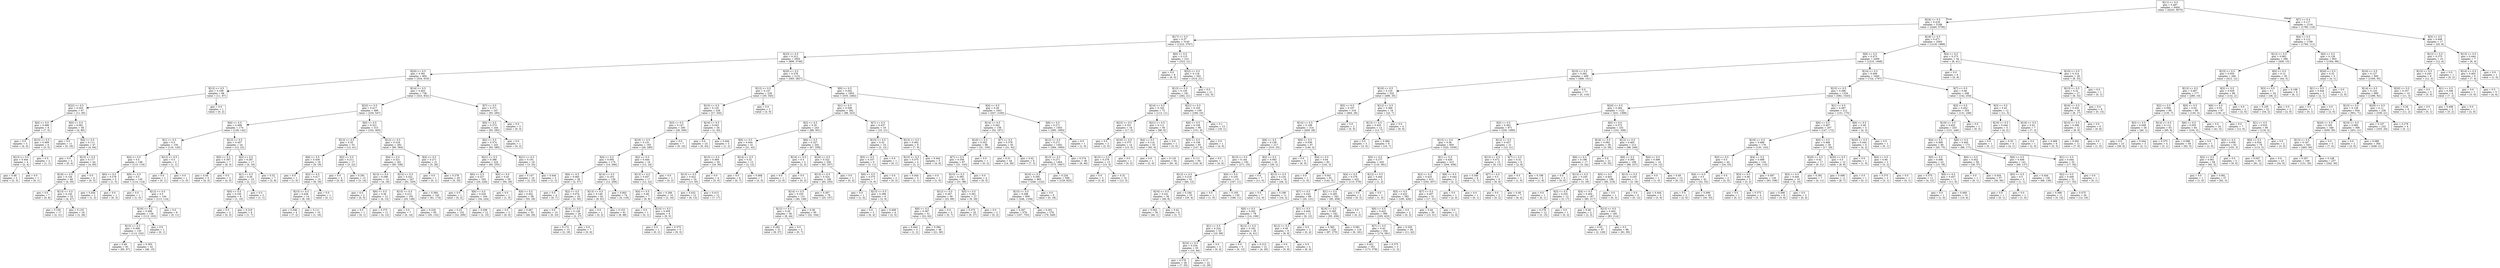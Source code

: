 digraph Tree {
node [shape=box] ;
0 [label="X[11] <= 0.5\ngini = 0.487\nsamples = 6404\nvalue = [4220, 5875]"] ;
1 [label="X[24] <= 0.5\ngini = 0.418\nsamples = 5188\nvalue = [2440, 5756]"] ;
0 -> 1 [labeldistance=2.5, labelangle=45, headlabel="True"] ;
2 [label="X[17] <= 0.5\ngini = 0.37\nsamples = 3145\nvalue = [1222, 3767]"] ;
1 -> 2 ;
3 [label="X[23] <= 0.5\ngini = 0.312\nsamples = 2935\nvalue = [899, 3746]"] ;
2 -> 3 ;
4 [label="X[20] <= 0.5\ngini = 0.391\nsamples = 804\nvalue = [334, 919]"] ;
3 -> 4 ;
5 [label="X[12] <= 0.5\ngini = 0.199\nsamples = 68\nvalue = [11, 87]"] ;
4 -> 5 ;
6 [label="X[22] <= 0.5\ngini = 0.203\nsamples = 67\nvalue = [11, 85]"] ;
5 -> 6 ;
7 [label="X[4] <= 0.5\ngini = 0.486\nsamples = 9\nvalue = [7, 5]"] ;
6 -> 7 ;
8 [label="gini = 0.0\nsamples = 3\nvalue = [4, 0]"] ;
7 -> 8 ;
9 [label="X[15] <= 0.5\ngini = 0.469\nsamples = 6\nvalue = [3, 5]"] ;
7 -> 9 ;
10 [label="X[13] <= 0.5\ngini = 0.444\nsamples = 4\nvalue = [2, 4]"] ;
9 -> 10 ;
11 [label="gini = 0.48\nsamples = 3\nvalue = [2, 3]"] ;
10 -> 11 ;
12 [label="gini = 0.0\nsamples = 1\nvalue = [0, 1]"] ;
10 -> 12 ;
13 [label="gini = 0.5\nsamples = 2\nvalue = [1, 1]"] ;
9 -> 13 ;
14 [label="X[0] <= 0.5\ngini = 0.091\nsamples = 58\nvalue = [4, 80]"] ;
6 -> 14 ;
15 [label="gini = 0.0\nsamples = 11\nvalue = [0, 16]"] ;
14 -> 15 ;
16 [label="X[4] <= 0.5\ngini = 0.111\nsamples = 47\nvalue = [4, 64]"] ;
14 -> 16 ;
17 [label="gini = 0.0\nsamples = 3\nvalue = [0, 4]"] ;
16 -> 17 ;
18 [label="X[15] <= 0.5\ngini = 0.117\nsamples = 44\nvalue = [4, 60]"] ;
16 -> 18 ;
19 [label="X[18] <= 0.5\ngini = 0.126\nsamples = 40\nvalue = [4, 55]"] ;
18 -> 19 ;
20 [label="gini = 0.0\nsamples = 7\nvalue = [0, 8]"] ;
19 -> 20 ;
21 [label="X[13] <= 0.5\ngini = 0.145\nsamples = 33\nvalue = [4, 47]"] ;
19 -> 21 ;
22 [label="gini = 0.159\nsamples = 17\nvalue = [2, 21]"] ;
21 -> 22 ;
23 [label="gini = 0.133\nsamples = 16\nvalue = [2, 26]"] ;
21 -> 23 ;
24 [label="gini = 0.0\nsamples = 4\nvalue = [0, 5]"] ;
18 -> 24 ;
25 [label="gini = 0.0\nsamples = 1\nvalue = [0, 2]"] ;
5 -> 25 ;
26 [label="X[14] <= 0.5\ngini = 0.403\nsamples = 736\nvalue = [323, 832]"] ;
4 -> 26 ;
27 [label="X[22] <= 0.5\ngini = 0.417\nsamples = 489\nvalue = [230, 547]"] ;
26 -> 27 ;
28 [label="X[6] <= 0.5\ngini = 0.499\nsamples = 174\nvalue = [128, 142]"] ;
27 -> 28 ;
29 [label="X[1] <= 0.5\ngini = 0.5\nsamples = 150\nvalue = [116, 120]"] ;
28 -> 29 ;
30 [label="X[4] <= 0.5\ngini = 0.5\nsamples = 148\nvalue = [115, 119]"] ;
29 -> 30 ;
31 [label="X[0] <= 0.5\ngini = 0.278\nsamples = 3\nvalue = [1, 5]"] ;
30 -> 31 ;
32 [label="gini = 0.444\nsamples = 2\nvalue = [1, 2]"] ;
31 -> 32 ;
33 [label="gini = 0.0\nsamples = 1\nvalue = [0, 3]"] ;
31 -> 33 ;
34 [label="X[9] <= 0.5\ngini = 0.5\nsamples = 145\nvalue = [114, 114]"] ;
30 -> 34 ;
35 [label="gini = 0.0\nsamples = 1\nvalue = [1, 0]"] ;
34 -> 35 ;
36 [label="X[12] <= 0.5\ngini = 0.5\nsamples = 144\nvalue = [113, 114]"] ;
34 -> 36 ;
37 [label="X[16] <= 0.5\ngini = 0.499\nsamples = 136\nvalue = [113, 103]"] ;
36 -> 37 ;
38 [label="X[15] <= 0.5\ngini = 0.499\nsamples = 135\nvalue = [113, 102]"] ;
37 -> 38 ;
39 [label="gini = 0.49\nsamples = 93\nvalue = [65, 87]"] ;
38 -> 39 ;
40 [label="gini = 0.363\nsamples = 42\nvalue = [48, 15]"] ;
38 -> 40 ;
41 [label="gini = 0.0\nsamples = 1\nvalue = [0, 1]"] ;
37 -> 41 ;
42 [label="gini = 0.0\nsamples = 8\nvalue = [0, 11]"] ;
36 -> 42 ;
43 [label="X[12] <= 0.5\ngini = 0.5\nsamples = 2\nvalue = [1, 1]"] ;
29 -> 43 ;
44 [label="gini = 0.0\nsamples = 1\nvalue = [0, 1]"] ;
43 -> 44 ;
45 [label="gini = 0.0\nsamples = 1\nvalue = [1, 0]"] ;
43 -> 45 ;
46 [label="X[13] <= 0.5\ngini = 0.457\nsamples = 24\nvalue = [12, 22]"] ;
28 -> 46 ;
47 [label="X[0] <= 0.5\ngini = 0.397\nsamples = 7\nvalue = [8, 3]"] ;
46 -> 47 ;
48 [label="gini = 0.49\nsamples = 5\nvalue = [4, 3]"] ;
47 -> 48 ;
49 [label="gini = 0.0\nsamples = 2\nvalue = [4, 0]"] ;
47 -> 49 ;
50 [label="X[2] <= 0.5\ngini = 0.287\nsamples = 17\nvalue = [4, 19]"] ;
46 -> 50 ;
51 [label="X[1] <= 0.5\ngini = 0.26\nsamples = 10\nvalue = [2, 11]"] ;
50 -> 51 ;
52 [label="X[0] <= 0.5\ngini = 0.165\nsamples = 8\nvalue = [1, 10]"] ;
51 -> 52 ;
53 [label="gini = 0.0\nsamples = 2\nvalue = [0, 3]"] ;
52 -> 53 ;
54 [label="gini = 0.219\nsamples = 6\nvalue = [1, 7]"] ;
52 -> 54 ;
55 [label="gini = 0.5\nsamples = 2\nvalue = [1, 1]"] ;
51 -> 55 ;
56 [label="gini = 0.32\nsamples = 7\nvalue = [2, 8]"] ;
50 -> 56 ;
57 [label="X[0] <= 0.5\ngini = 0.321\nsamples = 315\nvalue = [102, 405]"] ;
27 -> 57 ;
58 [label="X[13] <= 0.5\ngini = 0.35\nsamples = 33\nvalue = [12, 41]"] ;
57 -> 58 ;
59 [label="X[6] <= 0.5\ngini = 0.436\nsamples = 16\nvalue = [9, 19]"] ;
58 -> 59 ;
60 [label="gini = 0.0\nsamples = 1\nvalue = [1, 0]"] ;
59 -> 60 ;
61 [label="X[3] <= 0.5\ngini = 0.417\nsamples = 15\nvalue = [8, 19]"] ;
59 -> 61 ;
62 [label="X[15] <= 0.5\ngini = 0.426\nsamples = 14\nvalue = [8, 18]"] ;
61 -> 62 ;
63 [label="gini = 0.346\nsamples = 4\nvalue = [7, 2]"] ;
62 -> 63 ;
64 [label="gini = 0.111\nsamples = 10\nvalue = [1, 16]"] ;
62 -> 64 ;
65 [label="gini = 0.0\nsamples = 1\nvalue = [0, 1]"] ;
61 -> 65 ;
66 [label="X[2] <= 0.5\ngini = 0.211\nsamples = 17\nvalue = [3, 22]"] ;
58 -> 66 ;
67 [label="gini = 0.0\nsamples = 4\nvalue = [0, 8]"] ;
66 -> 67 ;
68 [label="gini = 0.291\nsamples = 13\nvalue = [3, 14]"] ;
66 -> 68 ;
69 [label="X[12] <= 0.5\ngini = 0.318\nsamples = 282\nvalue = [90, 364]"] ;
57 -> 69 ;
70 [label="X[4] <= 0.5\ngini = 0.321\nsamples = 261\nvalue = [85, 338]"] ;
69 -> 70 ;
71 [label="X[13] <= 0.5\ngini = 0.298\nsamples = 14\nvalue = [4, 18]"] ;
70 -> 71 ;
72 [label="gini = 0.0\nsamples = 2\nvalue = [0, 5]"] ;
71 -> 72 ;
73 [label="X[6] <= 0.5\ngini = 0.36\nsamples = 12\nvalue = [4, 13]"] ;
71 -> 73 ;
74 [label="gini = 0.0\nsamples = 1\nvalue = [0, 1]"] ;
73 -> 74 ;
75 [label="gini = 0.375\nsamples = 11\nvalue = [4, 12]"] ;
73 -> 75 ;
76 [label="X[13] <= 0.5\ngini = 0.322\nsamples = 247\nvalue = [81, 320]"] ;
70 -> 76 ;
77 [label="X[15] <= 0.5\ngini = 0.212\nsamples = 102\nvalue = [20, 146]"] ;
76 -> 77 ;
78 [label="gini = 0.0\nsamples = 7\nvalue = [0, 14]"] ;
77 -> 78 ;
79 [label="gini = 0.229\nsamples = 95\nvalue = [20, 132]"] ;
77 -> 79 ;
80 [label="gini = 0.384\nsamples = 145\nvalue = [61, 174]"] ;
76 -> 80 ;
81 [label="X[4] <= 0.5\ngini = 0.271\nsamples = 21\nvalue = [5, 26]"] ;
69 -> 81 ;
82 [label="gini = 0.0\nsamples = 1\nvalue = [0, 1]"] ;
81 -> 82 ;
83 [label="gini = 0.278\nsamples = 20\nvalue = [5, 25]"] ;
81 -> 83 ;
84 [label="X[7] <= 0.5\ngini = 0.371\nsamples = 247\nvalue = [93, 285]"] ;
26 -> 84 ;
85 [label="X[5] <= 0.5\ngini = 0.373\nsamples = 244\nvalue = [93, 282]"] ;
84 -> 85 ;
86 [label="X[2] <= 0.5\ngini = 0.374\nsamples = 243\nvalue = [93, 280]"] ;
85 -> 86 ;
87 [label="X[21] <= 0.5\ngini = 0.386\nsamples = 224\nvalue = [90, 255]"] ;
86 -> 87 ;
88 [label="X[0] <= 0.5\ngini = 0.227\nsamples = 165\nvalue = [34, 226]"] ;
87 -> 88 ;
89 [label="gini = 0.0\nsamples = 1\nvalue = [0, 2]"] ;
88 -> 89 ;
90 [label="X[6] <= 0.5\ngini = 0.229\nsamples = 164\nvalue = [34, 224]"] ;
88 -> 90 ;
91 [label="gini = 0.23\nsamples = 152\nvalue = [32, 209]"] ;
90 -> 91 ;
92 [label="gini = 0.208\nsamples = 12\nvalue = [2, 15]"] ;
90 -> 92 ;
93 [label="X[0] <= 0.5\ngini = 0.45\nsamples = 59\nvalue = [56, 29]"] ;
87 -> 93 ;
94 [label="gini = 0.0\nsamples = 1\nvalue = [1, 0]"] ;
93 -> 94 ;
95 [label="X[4] <= 0.5\ngini = 0.452\nsamples = 58\nvalue = [55, 29]"] ;
93 -> 95 ;
96 [label="gini = 0.0\nsamples = 3\nvalue = [6, 0]"] ;
95 -> 96 ;
97 [label="gini = 0.467\nsamples = 55\nvalue = [49, 29]"] ;
95 -> 97 ;
98 [label="X[21] <= 0.5\ngini = 0.191\nsamples = 19\nvalue = [3, 25]"] ;
86 -> 98 ;
99 [label="gini = 0.147\nsamples = 16\nvalue = [2, 23]"] ;
98 -> 99 ;
100 [label="gini = 0.444\nsamples = 3\nvalue = [1, 2]"] ;
98 -> 100 ;
101 [label="gini = 0.0\nsamples = 1\nvalue = [0, 2]"] ;
85 -> 101 ;
102 [label="gini = 0.0\nsamples = 3\nvalue = [0, 3]"] ;
84 -> 102 ;
103 [label="X[20] <= 0.5\ngini = 0.278\nsamples = 2131\nvalue = [565, 2827]"] ;
3 -> 103 ;
104 [label="X[12] <= 0.5\ngini = 0.147\nsamples = 228\nvalue = [30, 345]"] ;
103 -> 104 ;
105 [label="X[15] <= 0.5\ngini = 0.135\nsamples = 226\nvalue = [27, 345]"] ;
104 -> 105 ;
106 [label="X[3] <= 0.5\ngini = 0.147\nsamples = 200\nvalue = [26, 300]"] ;
105 -> 106 ;
107 [label="X[19] <= 0.5\ngini = 0.151\nsamples = 193\nvalue = [26, 290]"] ;
106 -> 107 ;
108 [label="X[4] <= 0.5\ngini = 0.095\nsamples = 175\nvalue = [14, 266]"] ;
107 -> 108 ;
109 [label="X[6] <= 0.5\ngini = 0.065\nsamples = 39\nvalue = [2, 57]"] ;
108 -> 109 ;
110 [label="gini = 0.0\nsamples = 4\nvalue = [0, 7]"] ;
109 -> 110 ;
111 [label="X[2] <= 0.5\ngini = 0.074\nsamples = 35\nvalue = [2, 50]"] ;
109 -> 111 ;
112 [label="gini = 0.0\nsamples = 15\nvalue = [0, 23]"] ;
111 -> 112 ;
113 [label="X[14] <= 0.5\ngini = 0.128\nsamples = 20\nvalue = [2, 27]"] ;
111 -> 113 ;
114 [label="gini = 0.172\nsamples = 13\nvalue = [2, 19]"] ;
113 -> 114 ;
115 [label="gini = 0.0\nsamples = 7\nvalue = [0, 8]"] ;
113 -> 115 ;
116 [label="X[14] <= 0.5\ngini = 0.103\nsamples = 136\nvalue = [12, 209]"] ;
108 -> 116 ;
117 [label="X[13] <= 0.5\ngini = 0.149\nsamples = 62\nvalue = [8, 91]"] ;
116 -> 117 ;
118 [label="gini = 0.0\nsamples = 1\nvalue = [0, 3]"] ;
117 -> 118 ;
119 [label="gini = 0.153\nsamples = 61\nvalue = [8, 88]"] ;
117 -> 119 ;
120 [label="gini = 0.063\nsamples = 74\nvalue = [4, 118]"] ;
116 -> 120 ;
121 [label="X[2] <= 0.5\ngini = 0.444\nsamples = 18\nvalue = [12, 24]"] ;
107 -> 121 ;
122 [label="X[13] <= 0.5\ngini = 0.457\nsamples = 17\nvalue = [12, 22]"] ;
121 -> 122 ;
123 [label="X[4] <= 0.5\ngini = 0.48\nsamples = 7\nvalue = [9, 6]"] ;
122 -> 123 ;
124 [label="gini = 0.0\nsamples = 1\nvalue = [0, 1]"] ;
123 -> 124 ;
125 [label="X[14] <= 0.5\ngini = 0.459\nsamples = 6\nvalue = [9, 5]"] ;
123 -> 125 ;
126 [label="gini = 0.0\nsamples = 1\nvalue = [0, 2]"] ;
125 -> 126 ;
127 [label="gini = 0.375\nsamples = 5\nvalue = [9, 3]"] ;
125 -> 127 ;
128 [label="gini = 0.266\nsamples = 10\nvalue = [3, 16]"] ;
122 -> 128 ;
129 [label="gini = 0.0\nsamples = 1\nvalue = [0, 2]"] ;
121 -> 129 ;
130 [label="gini = 0.0\nsamples = 7\nvalue = [0, 10]"] ;
106 -> 130 ;
131 [label="X[19] <= 0.5\ngini = 0.043\nsamples = 26\nvalue = [1, 45]"] ;
105 -> 131 ;
132 [label="gini = 0.0\nsamples = 23\nvalue = [0, 43]"] ;
131 -> 132 ;
133 [label="gini = 0.444\nsamples = 3\nvalue = [1, 2]"] ;
131 -> 133 ;
134 [label="gini = 0.0\nsamples = 2\nvalue = [3, 0]"] ;
104 -> 134 ;
135 [label="X[0] <= 0.5\ngini = 0.292\nsamples = 1903\nvalue = [535, 2482]"] ;
103 -> 135 ;
136 [label="X[1] <= 0.5\ngini = 0.358\nsamples = 262\nvalue = [98, 322]"] ;
135 -> 136 ;
137 [label="X[2] <= 0.5\ngini = 0.35\nsamples = 243\nvalue = [88, 301]"] ;
136 -> 137 ;
138 [label="X[6] <= 0.5\ngini = 0.444\nsamples = 41\nvalue = [21, 42]"] ;
137 -> 138 ;
139 [label="X[15] <= 0.5\ngini = 0.469\nsamples = 28\nvalue = [18, 30]"] ;
138 -> 139 ;
140 [label="X[13] <= 0.5\ngini = 0.422\nsamples = 24\nvalue = [13, 30]"] ;
139 -> 140 ;
141 [label="gini = 0.432\nsamples = 12\nvalue = [6, 13]"] ;
140 -> 141 ;
142 [label="gini = 0.413\nsamples = 12\nvalue = [7, 17]"] ;
140 -> 142 ;
143 [label="gini = 0.0\nsamples = 4\nvalue = [5, 0]"] ;
139 -> 143 ;
144 [label="X[14] <= 0.5\ngini = 0.32\nsamples = 13\nvalue = [3, 12]"] ;
138 -> 144 ;
145 [label="gini = 0.0\nsamples = 6\nvalue = [0, 7]"] ;
144 -> 145 ;
146 [label="gini = 0.469\nsamples = 7\nvalue = [3, 5]"] ;
144 -> 146 ;
147 [label="X[6] <= 0.5\ngini = 0.327\nsamples = 202\nvalue = [67, 259]"] ;
137 -> 147 ;
148 [label="X[14] <= 0.5\ngini = 0.5\nsamples = 2\nvalue = [2, 2]"] ;
147 -> 148 ;
149 [label="gini = 0.0\nsamples = 1\nvalue = [2, 0]"] ;
148 -> 149 ;
150 [label="gini = 0.0\nsamples = 1\nvalue = [0, 2]"] ;
148 -> 150 ;
151 [label="X[16] <= 0.5\ngini = 0.322\nsamples = 200\nvalue = [65, 257]"] ;
147 -> 151 ;
152 [label="X[13] <= 0.5\ngini = 0.324\nsamples = 199\nvalue = [65, 255]"] ;
151 -> 152 ;
153 [label="X[14] <= 0.5\ngini = 0.335\nsamples = 121\nvalue = [40, 148]"] ;
152 -> 153 ;
154 [label="X[12] <= 0.5\ngini = 0.26\nsamples = 36\nvalue = [8, 44]"] ;
153 -> 154 ;
155 [label="gini = 0.292\nsamples = 31\nvalue = [8, 37]"] ;
154 -> 155 ;
156 [label="gini = 0.0\nsamples = 5\nvalue = [0, 7]"] ;
154 -> 156 ;
157 [label="gini = 0.36\nsamples = 85\nvalue = [32, 104]"] ;
153 -> 157 ;
158 [label="gini = 0.307\nsamples = 78\nvalue = [25, 107]"] ;
152 -> 158 ;
159 [label="gini = 0.0\nsamples = 1\nvalue = [0, 2]"] ;
151 -> 159 ;
160 [label="X[7] <= 0.5\ngini = 0.437\nsamples = 19\nvalue = [10, 21]"] ;
136 -> 160 ;
161 [label="X[15] <= 0.5\ngini = 0.32\nsamples = 10\nvalue = [3, 12]"] ;
160 -> 161 ;
162 [label="X[5] <= 0.5\ngini = 0.337\nsamples = 9\nvalue = [3, 11]"] ;
161 -> 162 ;
163 [label="X[6] <= 0.5\ngini = 0.375\nsamples = 7\nvalue = [3, 9]"] ;
162 -> 163 ;
164 [label="gini = 0.0\nsamples = 1\nvalue = [1, 0]"] ;
163 -> 164 ;
165 [label="X[13] <= 0.5\ngini = 0.298\nsamples = 6\nvalue = [2, 9]"] ;
163 -> 165 ;
166 [label="gini = 0.0\nsamples = 2\nvalue = [0, 4]"] ;
165 -> 166 ;
167 [label="gini = 0.408\nsamples = 4\nvalue = [2, 5]"] ;
165 -> 167 ;
168 [label="gini = 0.0\nsamples = 2\nvalue = [0, 2]"] ;
162 -> 168 ;
169 [label="gini = 0.0\nsamples = 1\nvalue = [0, 1]"] ;
161 -> 169 ;
170 [label="X[13] <= 0.5\ngini = 0.492\nsamples = 9\nvalue = [7, 9]"] ;
160 -> 170 ;
171 [label="X[15] <= 0.5\ngini = 0.375\nsamples = 4\nvalue = [3, 1]"] ;
170 -> 171 ;
172 [label="gini = 0.444\nsamples = 3\nvalue = [2, 1]"] ;
171 -> 172 ;
173 [label="gini = 0.0\nsamples = 1\nvalue = [1, 0]"] ;
171 -> 173 ;
174 [label="gini = 0.444\nsamples = 5\nvalue = [4, 8]"] ;
170 -> 174 ;
175 [label="X[4] <= 0.5\ngini = 0.28\nsamples = 1641\nvalue = [437, 2160]"] ;
135 -> 175 ;
176 [label="X[14] <= 0.5\ngini = 0.362\nsamples = 138\nvalue = [52, 167]"] ;
175 -> 176 ;
177 [label="X[16] <= 0.5\ngini = 0.352\nsamples = 88\nvalue = [31, 105]"] ;
176 -> 177 ;
178 [label="X[7] <= 0.5\ngini = 0.356\nsamples = 87\nvalue = [31, 103]"] ;
177 -> 178 ;
179 [label="X[15] <= 0.5\ngini = 0.365\nsamples = 83\nvalue = [31, 98]"] ;
178 -> 179 ;
180 [label="X[12] <= 0.5\ngini = 0.367\nsamples = 56\nvalue = [22, 69]"] ;
179 -> 180 ;
181 [label="X[6] <= 0.5\ngini = 0.387\nsamples = 51\nvalue = [22, 62]"] ;
180 -> 181 ;
182 [label="gini = 0.444\nsamples = 3\nvalue = [1, 2]"] ;
181 -> 182 ;
183 [label="gini = 0.384\nsamples = 48\nvalue = [21, 60]"] ;
181 -> 183 ;
184 [label="gini = 0.0\nsamples = 5\nvalue = [0, 7]"] ;
180 -> 184 ;
185 [label="X[5] <= 0.5\ngini = 0.361\nsamples = 27\nvalue = [9, 29]"] ;
179 -> 185 ;
186 [label="gini = 0.375\nsamples = 25\nvalue = [9, 27]"] ;
185 -> 186 ;
187 [label="gini = 0.0\nsamples = 2\nvalue = [0, 2]"] ;
185 -> 187 ;
188 [label="gini = 0.0\nsamples = 4\nvalue = [0, 5]"] ;
178 -> 188 ;
189 [label="gini = 0.0\nsamples = 1\nvalue = [0, 2]"] ;
177 -> 189 ;
190 [label="X[7] <= 0.5\ngini = 0.378\nsamples = 50\nvalue = [21, 62]"] ;
176 -> 190 ;
191 [label="gini = 0.31\nsamples = 44\nvalue = [14, 59]"] ;
190 -> 191 ;
192 [label="gini = 0.42\nsamples = 6\nvalue = [7, 3]"] ;
190 -> 192 ;
193 [label="X[8] <= 0.5\ngini = 0.271\nsamples = 1503\nvalue = [385, 1993]"] ;
175 -> 193 ;
194 [label="X[12] <= 0.5\ngini = 0.271\nsamples = 1502\nvalue = [384, 1993]"] ;
193 -> 194 ;
195 [label="X[13] <= 0.5\ngini = 0.271\nsamples = 1464\nvalue = [375, 1947]"] ;
194 -> 195 ;
196 [label="X[16] <= 0.5\ngini = 0.295\nsamples = 865\nvalue = [246, 1122]"] ;
195 -> 196 ;
197 [label="X[15] <= 0.5\ngini = 0.298\nsamples = 856\nvalue = [246, 1104]"] ;
196 -> 197 ;
198 [label="gini = 0.297\nsamples = 578\nvalue = [167, 755]"] ;
197 -> 198 ;
199 [label="gini = 0.301\nsamples = 278\nvalue = [79, 349]"] ;
197 -> 199 ;
200 [label="gini = 0.0\nsamples = 9\nvalue = [0, 18]"] ;
196 -> 200 ;
201 [label="gini = 0.234\nsamples = 599\nvalue = [129, 825]"] ;
195 -> 201 ;
202 [label="gini = 0.274\nsamples = 38\nvalue = [9, 46]"] ;
194 -> 202 ;
203 [label="gini = 0.0\nsamples = 1\nvalue = [1, 0]"] ;
193 -> 203 ;
204 [label="X[0] <= 0.5\ngini = 0.115\nsamples = 210\nvalue = [323, 21]"] ;
2 -> 204 ;
205 [label="gini = 0.0\nsamples = 8\nvalue = [9, 0]"] ;
204 -> 205 ;
206 [label="X[22] <= 0.5\ngini = 0.118\nsamples = 202\nvalue = [314, 21]"] ;
204 -> 206 ;
207 [label="X[13] <= 0.5\ngini = 0.129\nsamples = 181\nvalue = [282, 21]"] ;
206 -> 207 ;
208 [label="X[14] <= 0.5\ngini = 0.162\nsamples = 72\nvalue = [113, 11]"] ;
207 -> 208 ;
209 [label="X[23] <= 0.5\ngini = 0.351\nsamples = 16\nvalue = [17, 5]"] ;
208 -> 209 ;
210 [label="gini = 0.0\nsamples = 2\nvalue = [2, 0]"] ;
209 -> 210 ;
211 [label="X[16] <= 0.5\ngini = 0.375\nsamples = 14\nvalue = [15, 5]"] ;
209 -> 211 ;
212 [label="X[15] <= 0.5\ngini = 0.278\nsamples = 13\nvalue = [15, 3]"] ;
211 -> 212 ;
213 [label="gini = 0.0\nsamples = 3\nvalue = [3, 0]"] ;
212 -> 213 ;
214 [label="gini = 0.32\nsamples = 10\nvalue = [12, 3]"] ;
212 -> 214 ;
215 [label="gini = 0.0\nsamples = 1\nvalue = [0, 2]"] ;
211 -> 215 ;
216 [label="X[21] <= 0.5\ngini = 0.111\nsamples = 56\nvalue = [96, 6]"] ;
208 -> 216 ;
217 [label="X[4] <= 0.5\ngini = 0.114\nsamples = 55\nvalue = [93, 6]"] ;
216 -> 217 ;
218 [label="gini = 0.0\nsamples = 1\nvalue = [2, 0]"] ;
217 -> 218 ;
219 [label="gini = 0.116\nsamples = 54\nvalue = [91, 6]"] ;
217 -> 219 ;
220 [label="gini = 0.0\nsamples = 1\nvalue = [3, 0]"] ;
216 -> 220 ;
221 [label="X[21] <= 0.5\ngini = 0.105\nsamples = 109\nvalue = [169, 10]"] ;
207 -> 221 ;
222 [label="X[6] <= 0.5\ngini = 0.106\nsamples = 96\nvalue = [151, 9]"] ;
221 -> 222 ;
223 [label="X[5] <= 0.5\ngini = 0.109\nsamples = 95\nvalue = [147, 9]"] ;
222 -> 223 ;
224 [label="gini = 0.111\nsamples = 94\nvalue = [143, 9]"] ;
223 -> 224 ;
225 [label="gini = 0.0\nsamples = 1\nvalue = [4, 0]"] ;
223 -> 225 ;
226 [label="gini = 0.0\nsamples = 1\nvalue = [4, 0]"] ;
222 -> 226 ;
227 [label="gini = 0.1\nsamples = 13\nvalue = [18, 1]"] ;
221 -> 227 ;
228 [label="gini = 0.0\nsamples = 21\nvalue = [32, 0]"] ;
206 -> 228 ;
229 [label="X[18] <= 0.5\ngini = 0.471\nsamples = 2043\nvalue = [1218, 1989]"] ;
1 -> 229 ;
230 [label="X[9] <= 0.5\ngini = 0.473\nsamples = 2009\nvalue = [1210, 1948]"] ;
229 -> 230 ;
231 [label="X[10] <= 0.5\ngini = 0.362\nsamples = 409\nvalue = [486, 151]"] ;
230 -> 231 ;
232 [label="X[19] <= 0.5\ngini = 0.125\nsamples = 332\nvalue = [486, 35]"] ;
231 -> 232 ;
233 [label="X[5] <= 0.5\ngini = 0.107\nsamples = 316\nvalue = [464, 28]"] ;
232 -> 233 ;
234 [label="X[14] <= 0.5\ngini = 0.108\nsamples = 314\nvalue = [459, 28]"] ;
233 -> 234 ;
235 [label="X[6] <= 0.5\ngini = 0.138\nsamples = 217\nvalue = [310, 25]"] ;
234 -> 235 ;
236 [label="X[13] <= 0.5\ngini = 0.144\nsamples = 192\nvalue = [271, 23]"] ;
235 -> 236 ;
237 [label="X[12] <= 0.5\ngini = 0.219\nsamples = 61\nvalue = [84, 12]"] ;
236 -> 237 ;
238 [label="X[16] <= 0.5\ngini = 0.241\nsamples = 36\nvalue = [49, 8]"] ;
237 -> 238 ;
239 [label="gini = 0.042\nsamples = 30\nvalue = [46, 1]"] ;
238 -> 239 ;
240 [label="gini = 0.42\nsamples = 6\nvalue = [3, 7]"] ;
238 -> 240 ;
241 [label="gini = 0.184\nsamples = 25\nvalue = [35, 4]"] ;
237 -> 241 ;
242 [label="X[0] <= 0.5\ngini = 0.105\nsamples = 131\nvalue = [187, 11]"] ;
236 -> 242 ;
243 [label="gini = 0.0\nsamples = 1\nvalue = [1, 0]"] ;
242 -> 243 ;
244 [label="gini = 0.105\nsamples = 130\nvalue = [186, 11]"] ;
242 -> 244 ;
245 [label="X[2] <= 0.5\ngini = 0.093\nsamples = 25\nvalue = [39, 2]"] ;
235 -> 245 ;
246 [label="gini = 0.0\nsamples = 7\nvalue = [11, 0]"] ;
245 -> 246 ;
247 [label="X[13] <= 0.5\ngini = 0.124\nsamples = 18\nvalue = [28, 2]"] ;
245 -> 247 ;
248 [label="gini = 0.0\nsamples = 7\nvalue = [12, 0]"] ;
247 -> 248 ;
249 [label="gini = 0.198\nsamples = 11\nvalue = [16, 2]"] ;
247 -> 249 ;
250 [label="X[0] <= 0.5\ngini = 0.039\nsamples = 97\nvalue = [149, 3]"] ;
234 -> 250 ;
251 [label="gini = 0.0\nsamples = 5\nvalue = [6, 0]"] ;
250 -> 251 ;
252 [label="X[4] <= 0.5\ngini = 0.04\nsamples = 92\nvalue = [143, 3]"] ;
250 -> 252 ;
253 [label="gini = 0.0\nsamples = 1\nvalue = [1, 0]"] ;
252 -> 253 ;
254 [label="gini = 0.041\nsamples = 91\nvalue = [142, 3]"] ;
252 -> 254 ;
255 [label="gini = 0.0\nsamples = 2\nvalue = [5, 0]"] ;
233 -> 255 ;
256 [label="X[12] <= 0.5\ngini = 0.366\nsamples = 16\nvalue = [22, 7]"] ;
232 -> 256 ;
257 [label="X[13] <= 0.5\ngini = 0.455\nsamples = 12\nvalue = [13, 7]"] ;
256 -> 257 ;
258 [label="gini = 0.0\nsamples = 3\nvalue = [3, 0]"] ;
257 -> 258 ;
259 [label="gini = 0.484\nsamples = 9\nvalue = [10, 7]"] ;
257 -> 259 ;
260 [label="gini = 0.0\nsamples = 4\nvalue = [9, 0]"] ;
256 -> 260 ;
261 [label="gini = 0.0\nsamples = 77\nvalue = [0, 116]"] ;
231 -> 261 ;
262 [label="X[14] <= 0.5\ngini = 0.409\nsamples = 1600\nvalue = [724, 1797]"] ;
230 -> 262 ;
263 [label="X[15] <= 0.5\ngini = 0.398\nsamples = 1334\nvalue = [582, 1543]"] ;
262 -> 263 ;
264 [label="X[20] <= 0.5\ngini = 0.364\nsamples = 1122\nvalue = [431, 1368]"] ;
263 -> 264 ;
265 [label="X[3] <= 0.5\ngini = 0.362\nsamples = 871\nvalue = [330, 1060]"] ;
264 -> 265 ;
266 [label="X[13] <= 0.5\ngini = 0.36\nsamples = 850\nvalue = [320, 1039]"] ;
265 -> 266 ;
267 [label="X[5] <= 0.5\ngini = 0.277\nsamples = 435\nvalue = [116, 581]"] ;
266 -> 267 ;
268 [label="X[4] <= 0.5\ngini = 0.276\nsamples = 432\nvalue = [115, 579]"] ;
267 -> 268 ;
269 [label="X[7] <= 0.5\ngini = 0.243\nsamples = 89\nvalue = [20, 121]"] ;
268 -> 269 ;
270 [label="X[0] <= 0.5\ngini = 0.202\nsamples = 78\nvalue = [14, 109]"] ;
269 -> 270 ;
271 [label="X[1] <= 0.5\ngini = 0.224\nsamples = 52\nvalue = [10, 68]"] ;
270 -> 271 ;
272 [label="X[16] <= 0.5\ngini = 0.234\nsamples = 50\nvalue = [10, 64]"] ;
271 -> 272 ;
273 [label="gini = 0.278\nsamples = 28\nvalue = [7, 35]"] ;
272 -> 273 ;
274 [label="gini = 0.17\nsamples = 22\nvalue = [3, 29]"] ;
272 -> 274 ;
275 [label="gini = 0.0\nsamples = 2\nvalue = [0, 4]"] ;
271 -> 275 ;
276 [label="X[12] <= 0.5\ngini = 0.162\nsamples = 26\nvalue = [4, 41]"] ;
270 -> 276 ;
277 [label="gini = 0.0\nsamples = 5\nvalue = [0, 12]"] ;
276 -> 277 ;
278 [label="gini = 0.213\nsamples = 21\nvalue = [4, 29]"] ;
276 -> 278 ;
279 [label="X[1] <= 0.5\ngini = 0.444\nsamples = 11\nvalue = [6, 12]"] ;
269 -> 279 ;
280 [label="X[12] <= 0.5\ngini = 0.49\nsamples = 9\nvalue = [6, 8]"] ;
279 -> 280 ;
281 [label="gini = 0.0\nsamples = 5\nvalue = [0, 8]"] ;
280 -> 281 ;
282 [label="gini = 0.0\nsamples = 4\nvalue = [6, 0]"] ;
280 -> 282 ;
283 [label="gini = 0.0\nsamples = 2\nvalue = [0, 4]"] ;
279 -> 283 ;
284 [label="X[1] <= 0.5\ngini = 0.285\nsamples = 343\nvalue = [95, 458]"] ;
268 -> 284 ;
285 [label="X[16] <= 0.5\ngini = 0.285\nsamples = 342\nvalue = [95, 456]"] ;
284 -> 285 ;
286 [label="gini = 0.365\nsamples = 226\nvalue = [87, 275]"] ;
285 -> 286 ;
287 [label="gini = 0.081\nsamples = 116\nvalue = [8, 181]"] ;
285 -> 287 ;
288 [label="gini = 0.0\nsamples = 1\nvalue = [0, 2]"] ;
284 -> 288 ;
289 [label="X[12] <= 0.5\ngini = 0.444\nsamples = 3\nvalue = [1, 2]"] ;
267 -> 289 ;
290 [label="gini = 0.0\nsamples = 2\nvalue = [0, 2]"] ;
289 -> 290 ;
291 [label="gini = 0.0\nsamples = 1\nvalue = [1, 0]"] ;
289 -> 291 ;
292 [label="X[1] <= 0.5\ngini = 0.426\nsamples = 415\nvalue = [204, 458]"] ;
266 -> 292 ;
293 [label="X[2] <= 0.5\ngini = 0.425\nsamples = 413\nvalue = [202, 457]"] ;
292 -> 293 ;
294 [label="X[5] <= 0.5\ngini = 0.422\nsamples = 382\nvalue = [185, 426]"] ;
293 -> 294 ;
295 [label="X[6] <= 0.5\ngini = 0.423\nsamples = 380\nvalue = [185, 423]"] ;
294 -> 295 ;
296 [label="X[7] <= 0.5\ngini = 0.43\nsamples = 354\nvalue = [174, 381]"] ;
295 -> 296 ;
297 [label="gini = 0.431\nsamples = 351\nvalue = [173, 378]"] ;
296 -> 297 ;
298 [label="gini = 0.375\nsamples = 3\nvalue = [1, 3]"] ;
296 -> 298 ;
299 [label="gini = 0.329\nsamples = 26\nvalue = [11, 42]"] ;
295 -> 299 ;
300 [label="gini = 0.0\nsamples = 2\nvalue = [0, 3]"] ;
294 -> 300 ;
301 [label="X[7] <= 0.5\ngini = 0.457\nsamples = 31\nvalue = [17, 31]"] ;
293 -> 301 ;
302 [label="gini = 0.44\nsamples = 30\nvalue = [15, 31]"] ;
301 -> 302 ;
303 [label="gini = 0.0\nsamples = 1\nvalue = [2, 0]"] ;
301 -> 303 ;
304 [label="X[6] <= 0.5\ngini = 0.444\nsamples = 2\nvalue = [2, 1]"] ;
292 -> 304 ;
305 [label="gini = 0.0\nsamples = 1\nvalue = [2, 0]"] ;
304 -> 305 ;
306 [label="gini = 0.0\nsamples = 1\nvalue = [0, 1]"] ;
304 -> 306 ;
307 [label="X[12] <= 0.5\ngini = 0.437\nsamples = 21\nvalue = [10, 21]"] ;
265 -> 307 ;
308 [label="X[13] <= 0.5\ngini = 0.472\nsamples = 15\nvalue = [8, 13]"] ;
307 -> 308 ;
309 [label="gini = 0.346\nsamples = 6\nvalue = [2, 7]"] ;
308 -> 309 ;
310 [label="X[7] <= 0.5\ngini = 0.5\nsamples = 9\nvalue = [6, 6]"] ;
308 -> 310 ;
311 [label="gini = 0.0\nsamples = 2\nvalue = [0, 2]"] ;
310 -> 311 ;
312 [label="gini = 0.48\nsamples = 7\nvalue = [6, 4]"] ;
310 -> 312 ;
313 [label="X[7] <= 0.5\ngini = 0.32\nsamples = 6\nvalue = [2, 8]"] ;
307 -> 313 ;
314 [label="gini = 0.0\nsamples = 1\nvalue = [1, 0]"] ;
313 -> 314 ;
315 [label="gini = 0.198\nsamples = 5\nvalue = [1, 8]"] ;
313 -> 315 ;
316 [label="X[0] <= 0.5\ngini = 0.372\nsamples = 251\nvalue = [101, 308]"] ;
264 -> 316 ;
317 [label="X[16] <= 0.5\ngini = 0.092\nsamples = 38\nvalue = [3, 59]"] ;
316 -> 317 ;
318 [label="X[6] <= 0.5\ngini = 0.198\nsamples = 17\nvalue = [3, 24]"] ;
317 -> 318 ;
319 [label="gini = 0.0\nsamples = 3\nvalue = [0, 6]"] ;
318 -> 319 ;
320 [label="X[13] <= 0.5\ngini = 0.245\nsamples = 14\nvalue = [3, 18]"] ;
318 -> 320 ;
321 [label="gini = 0.0\nsamples = 1\nvalue = [0, 1]"] ;
320 -> 321 ;
322 [label="X[3] <= 0.5\ngini = 0.255\nsamples = 13\nvalue = [3, 17]"] ;
320 -> 322 ;
323 [label="gini = 0.278\nsamples = 12\nvalue = [3, 15]"] ;
322 -> 323 ;
324 [label="gini = 0.0\nsamples = 1\nvalue = [0, 2]"] ;
322 -> 324 ;
325 [label="gini = 0.0\nsamples = 21\nvalue = [0, 35]"] ;
317 -> 325 ;
326 [label="X[12] <= 0.5\ngini = 0.405\nsamples = 213\nvalue = [98, 249]"] ;
316 -> 326 ;
327 [label="X[6] <= 0.5\ngini = 0.395\nsamples = 199\nvalue = [88, 237]"] ;
326 -> 327 ;
328 [label="X[5] <= 0.5\ngini = 0.403\nsamples = 188\nvalue = [85, 219]"] ;
327 -> 328 ;
329 [label="X[4] <= 0.5\ngini = 0.404\nsamples = 187\nvalue = [85, 217]"] ;
328 -> 329 ;
330 [label="gini = 0.48\nsamples = 2\nvalue = [2, 3]"] ;
329 -> 330 ;
331 [label="X[13] <= 0.5\ngini = 0.403\nsamples = 185\nvalue = [83, 214]"] ;
329 -> 331 ;
332 [label="gini = 0.03\nsamples = 87\nvalue = [2, 129]"] ;
331 -> 332 ;
333 [label="gini = 0.5\nsamples = 98\nvalue = [81, 85]"] ;
331 -> 333 ;
334 [label="gini = 0.0\nsamples = 1\nvalue = [0, 2]"] ;
328 -> 334 ;
335 [label="X[13] <= 0.5\ngini = 0.245\nsamples = 11\nvalue = [3, 18]"] ;
327 -> 335 ;
336 [label="gini = 0.0\nsamples = 6\nvalue = [0, 12]"] ;
335 -> 336 ;
337 [label="gini = 0.444\nsamples = 5\nvalue = [3, 6]"] ;
335 -> 337 ;
338 [label="X[4] <= 0.5\ngini = 0.496\nsamples = 14\nvalue = [10, 12]"] ;
326 -> 338 ;
339 [label="gini = 0.0\nsamples = 1\nvalue = [1, 0]"] ;
338 -> 339 ;
340 [label="gini = 0.49\nsamples = 13\nvalue = [9, 12]"] ;
338 -> 340 ;
341 [label="X[1] <= 0.5\ngini = 0.497\nsamples = 212\nvalue = [151, 175]"] ;
263 -> 341 ;
342 [label="X[6] <= 0.5\ngini = 0.497\nsamples = 207\nvalue = [147, 172]"] ;
341 -> 342 ;
343 [label="X[19] <= 0.5\ngini = 0.499\nsamples = 178\nvalue = [130, 143]"] ;
342 -> 343 ;
344 [label="X[3] <= 0.5\ngini = 0.5\nsamples = 44\nvalue = [34, 33]"] ;
343 -> 344 ;
345 [label="X[4] <= 0.5\ngini = 0.5\nsamples = 42\nvalue = [32, 33]"] ;
344 -> 345 ;
346 [label="gini = 0.0\nsamples = 2\nvalue = [2, 0]"] ;
345 -> 346 ;
347 [label="gini = 0.499\nsamples = 40\nvalue = [30, 33]"] ;
345 -> 347 ;
348 [label="gini = 0.0\nsamples = 2\nvalue = [2, 0]"] ;
344 -> 348 ;
349 [label="X[4] <= 0.5\ngini = 0.498\nsamples = 134\nvalue = [96, 110]"] ;
343 -> 349 ;
350 [label="X[3] <= 0.5\ngini = 0.48\nsamples = 5\nvalue = [3, 2]"] ;
349 -> 350 ;
351 [label="gini = 0.0\nsamples = 1\nvalue = [0, 1]"] ;
350 -> 351 ;
352 [label="gini = 0.375\nsamples = 4\nvalue = [3, 1]"] ;
350 -> 352 ;
353 [label="gini = 0.497\nsamples = 129\nvalue = [93, 108]"] ;
349 -> 353 ;
354 [label="X[0] <= 0.5\ngini = 0.466\nsamples = 29\nvalue = [17, 29]"] ;
342 -> 354 ;
355 [label="X[20] <= 0.5\ngini = 0.42\nsamples = 17\nvalue = [9, 21]"] ;
354 -> 355 ;
356 [label="X[3] <= 0.5\ngini = 0.444\nsamples = 10\nvalue = [5, 10]"] ;
355 -> 356 ;
357 [label="gini = 0.496\nsamples = 8\nvalue = [5, 6]"] ;
356 -> 357 ;
358 [label="gini = 0.0\nsamples = 2\nvalue = [0, 4]"] ;
356 -> 358 ;
359 [label="gini = 0.391\nsamples = 7\nvalue = [4, 11]"] ;
355 -> 359 ;
360 [label="X[20] <= 0.5\ngini = 0.5\nsamples = 12\nvalue = [8, 8]"] ;
354 -> 360 ;
361 [label="gini = 0.498\nsamples = 11\nvalue = [8, 7]"] ;
360 -> 361 ;
362 [label="gini = 0.0\nsamples = 1\nvalue = [0, 1]"] ;
360 -> 362 ;
363 [label="X[6] <= 0.5\ngini = 0.49\nsamples = 5\nvalue = [4, 3]"] ;
341 -> 363 ;
364 [label="X[20] <= 0.5\ngini = 0.444\nsamples = 4\nvalue = [4, 2]"] ;
363 -> 364 ;
365 [label="gini = 0.0\nsamples = 1\nvalue = [1, 0]"] ;
364 -> 365 ;
366 [label="X[4] <= 0.5\ngini = 0.48\nsamples = 3\nvalue = [3, 2]"] ;
364 -> 366 ;
367 [label="gini = 0.375\nsamples = 2\nvalue = [3, 1]"] ;
366 -> 367 ;
368 [label="gini = 0.0\nsamples = 1\nvalue = [0, 1]"] ;
366 -> 368 ;
369 [label="gini = 0.0\nsamples = 1\nvalue = [0, 1]"] ;
363 -> 369 ;
370 [label="X[7] <= 0.5\ngini = 0.46\nsamples = 266\nvalue = [142, 254]"] ;
262 -> 370 ;
371 [label="X[3] <= 0.5\ngini = 0.452\nsamples = 254\nvalue = [131, 249]"] ;
370 -> 371 ;
372 [label="X[19] <= 0.5\ngini = 0.453\nsamples = 253\nvalue = [131, 246]"] ;
371 -> 372 ;
373 [label="X[4] <= 0.5\ngini = 0.469\nsamples = 80\nvalue = [45, 75]"] ;
372 -> 373 ;
374 [label="X[0] <= 0.5\ngini = 0.496\nsamples = 22\nvalue = [15, 18]"] ;
373 -> 374 ;
375 [label="gini = 0.375\nsamples = 11\nvalue = [4, 12]"] ;
374 -> 375 ;
376 [label="X[6] <= 0.5\ngini = 0.457\nsamples = 11\nvalue = [11, 6]"] ;
374 -> 376 ;
377 [label="gini = 0.0\nsamples = 1\nvalue = [1, 0]"] ;
376 -> 377 ;
378 [label="gini = 0.469\nsamples = 10\nvalue = [10, 6]"] ;
376 -> 378 ;
379 [label="X[0] <= 0.5\ngini = 0.452\nsamples = 58\nvalue = [30, 57]"] ;
373 -> 379 ;
380 [label="gini = 0.0\nsamples = 1\nvalue = [0, 1]"] ;
379 -> 380 ;
381 [label="gini = 0.454\nsamples = 57\nvalue = [30, 56]"] ;
379 -> 381 ;
382 [label="X[6] <= 0.5\ngini = 0.445\nsamples = 173\nvalue = [86, 171]"] ;
372 -> 382 ;
383 [label="X[0] <= 0.5\ngini = 0.446\nsamples = 141\nvalue = [69, 137]"] ;
382 -> 383 ;
384 [label="X[5] <= 0.5\ngini = 0.5\nsamples = 2\nvalue = [1, 1]"] ;
383 -> 384 ;
385 [label="gini = 0.0\nsamples = 1\nvalue = [0, 1]"] ;
384 -> 385 ;
386 [label="gini = 0.0\nsamples = 1\nvalue = [1, 0]"] ;
384 -> 386 ;
387 [label="gini = 0.444\nsamples = 139\nvalue = [68, 136]"] ;
383 -> 387 ;
388 [label="X[1] <= 0.5\ngini = 0.444\nsamples = 32\nvalue = [17, 34]"] ;
382 -> 388 ;
389 [label="X[2] <= 0.5\ngini = 0.449\nsamples = 31\nvalue = [17, 33]"] ;
388 -> 389 ;
390 [label="gini = 0.388\nsamples = 11\nvalue = [5, 14]"] ;
389 -> 390 ;
391 [label="gini = 0.475\nsamples = 20\nvalue = [12, 19]"] ;
389 -> 391 ;
392 [label="gini = 0.0\nsamples = 1\nvalue = [0, 1]"] ;
388 -> 392 ;
393 [label="gini = 0.0\nsamples = 1\nvalue = [0, 3]"] ;
371 -> 393 ;
394 [label="X[3] <= 0.5\ngini = 0.43\nsamples = 12\nvalue = [11, 5]"] ;
370 -> 394 ;
395 [label="X[19] <= 0.5\ngini = 0.444\nsamples = 5\nvalue = [4, 2]"] ;
394 -> 395 ;
396 [label="gini = 0.0\nsamples = 1\nvalue = [0, 1]"] ;
395 -> 396 ;
397 [label="gini = 0.32\nsamples = 4\nvalue = [4, 1]"] ;
395 -> 397 ;
398 [label="X[19] <= 0.5\ngini = 0.42\nsamples = 7\nvalue = [7, 3]"] ;
394 -> 398 ;
399 [label="gini = 0.0\nsamples = 1\nvalue = [2, 0]"] ;
398 -> 399 ;
400 [label="gini = 0.469\nsamples = 6\nvalue = [5, 3]"] ;
398 -> 400 ;
401 [label="X[4] <= 0.5\ngini = 0.273\nsamples = 34\nvalue = [8, 41]"] ;
229 -> 401 ;
402 [label="gini = 0.0\nsamples = 6\nvalue = [0, 8]"] ;
401 -> 402 ;
403 [label="X[10] <= 0.5\ngini = 0.314\nsamples = 28\nvalue = [8, 33]"] ;
401 -> 403 ;
404 [label="X[13] <= 0.5\ngini = 0.32\nsamples = 27\nvalue = [8, 32]"] ;
403 -> 404 ;
405 [label="X[16] <= 0.5\ngini = 0.435\nsamples = 18\nvalue = [8, 17]"] ;
404 -> 405 ;
406 [label="X[15] <= 0.5\ngini = 0.498\nsamples = 12\nvalue = [8, 9]"] ;
405 -> 406 ;
407 [label="gini = 0.492\nsamples = 11\nvalue = [7, 9]"] ;
406 -> 407 ;
408 [label="gini = 0.0\nsamples = 1\nvalue = [1, 0]"] ;
406 -> 408 ;
409 [label="gini = 0.0\nsamples = 6\nvalue = [0, 8]"] ;
405 -> 409 ;
410 [label="gini = 0.0\nsamples = 9\nvalue = [0, 15]"] ;
404 -> 410 ;
411 [label="gini = 0.0\nsamples = 1\nvalue = [0, 1]"] ;
403 -> 411 ;
412 [label="X[7] <= 0.5\ngini = 0.117\nsamples = 1216\nvalue = [1780, 119]"] ;
0 -> 412 [labeldistance=2.5, labelangle=-45, headlabel="False"] ;
413 [label="X[4] <= 0.5\ngini = 0.112\nsamples = 1199\nvalue = [1760, 111]"] ;
412 -> 413 ;
414 [label="X[12] <= 0.5\ngini = 0.062\nsamples = 296\nvalue = [456, 15]"] ;
413 -> 414 ;
415 [label="X[15] <= 0.5\ngini = 0.055\nsamples = 266\nvalue = [412, 12]"] ;
414 -> 415 ;
416 [label="X[13] <= 0.5\ngini = 0.067\nsamples = 177\nvalue = [280, 10]"] ;
415 -> 416 ;
417 [label="X[2] <= 0.5\ngini = 0.094\nsamples = 89\nvalue = [135, 7]"] ;
416 -> 417 ;
418 [label="X[3] <= 0.5\ngini = 0.048\nsamples = 26\nvalue = [40, 1]"] ;
417 -> 418 ;
419 [label="gini = 0.0\nsamples = 23\nvalue = [38, 0]"] ;
418 -> 419 ;
420 [label="gini = 0.444\nsamples = 3\nvalue = [2, 1]"] ;
418 -> 420 ;
421 [label="X[14] <= 0.5\ngini = 0.112\nsamples = 63\nvalue = [95, 6]"] ;
417 -> 421 ;
422 [label="gini = 0.375\nsamples = 4\nvalue = [3, 1]"] ;
421 -> 422 ;
423 [label="gini = 0.098\nsamples = 59\nvalue = [92, 5]"] ;
421 -> 423 ;
424 [label="X[0] <= 0.5\ngini = 0.04\nsamples = 88\nvalue = [145, 3]"] ;
416 -> 424 ;
425 [label="X[6] <= 0.5\ngini = 0.055\nsamples = 64\nvalue = [104, 3]"] ;
424 -> 425 ;
426 [label="gini = 0.0\nsamples = 1\nvalue = [2, 0]"] ;
425 -> 426 ;
427 [label="X[3] <= 0.5\ngini = 0.056\nsamples = 63\nvalue = [102, 3]"] ;
425 -> 427 ;
428 [label="X[2] <= 0.5\ngini = 0.061\nsamples = 58\nvalue = [93, 3]"] ;
427 -> 428 ;
429 [label="gini = 0.0\nsamples = 1\nvalue = [1, 0]"] ;
428 -> 429 ;
430 [label="gini = 0.061\nsamples = 57\nvalue = [92, 3]"] ;
428 -> 430 ;
431 [label="gini = 0.0\nsamples = 5\nvalue = [9, 0]"] ;
427 -> 431 ;
432 [label="gini = 0.0\nsamples = 24\nvalue = [41, 0]"] ;
424 -> 432 ;
433 [label="X[3] <= 0.5\ngini = 0.029\nsamples = 89\nvalue = [132, 2]"] ;
415 -> 433 ;
434 [label="X[6] <= 0.5\ngini = 0.03\nsamples = 87\nvalue = [130, 2]"] ;
433 -> 434 ;
435 [label="gini = 0.0\nsamples = 7\nvalue = [12, 0]"] ;
434 -> 435 ;
436 [label="X[1] <= 0.5\ngini = 0.033\nsamples = 80\nvalue = [118, 2]"] ;
434 -> 436 ;
437 [label="X[0] <= 0.5\ngini = 0.034\nsamples = 78\nvalue = [115, 2]"] ;
436 -> 437 ;
438 [label="gini = 0.047\nsamples = 55\nvalue = [81, 2]"] ;
437 -> 438 ;
439 [label="gini = 0.0\nsamples = 23\nvalue = [34, 0]"] ;
437 -> 439 ;
440 [label="gini = 0.0\nsamples = 2\nvalue = [3, 0]"] ;
436 -> 440 ;
441 [label="gini = 0.0\nsamples = 2\nvalue = [2, 0]"] ;
433 -> 441 ;
442 [label="X[0] <= 0.5\ngini = 0.12\nsamples = 30\nvalue = [44, 3]"] ;
414 -> 442 ;
443 [label="X[3] <= 0.5\ngini = 0.1\nsamples = 24\nvalue = [36, 2]"] ;
442 -> 443 ;
444 [label="gini = 0.105\nsamples = 22\nvalue = [34, 2]"] ;
443 -> 444 ;
445 [label="gini = 0.0\nsamples = 2\nvalue = [2, 0]"] ;
443 -> 445 ;
446 [label="gini = 0.198\nsamples = 6\nvalue = [8, 1]"] ;
442 -> 446 ;
447 [label="X[0] <= 0.5\ngini = 0.128\nsamples = 903\nvalue = [1304, 96]"] ;
413 -> 447 ;
448 [label="X[20] <= 0.5\ngini = 0.32\nsamples = 3\nvalue = [4, 1]"] ;
447 -> 448 ;
449 [label="X[1] <= 0.5\ngini = 0.444\nsamples = 2\nvalue = [2, 1]"] ;
448 -> 449 ;
450 [label="gini = 0.0\nsamples = 1\nvalue = [0, 1]"] ;
449 -> 450 ;
451 [label="gini = 0.0\nsamples = 1\nvalue = [2, 0]"] ;
449 -> 451 ;
452 [label="gini = 0.0\nsamples = 1\nvalue = [2, 0]"] ;
448 -> 452 ;
453 [label="X[16] <= 0.5\ngini = 0.127\nsamples = 900\nvalue = [1300, 95]"] ;
447 -> 453 ;
454 [label="X[14] <= 0.5\ngini = 0.124\nsamples = 890\nvalue = [1289, 92]"] ;
453 -> 454 ;
455 [label="X[15] <= 0.5\ngini = 0.129\nsamples = 654\nvalue = [951, 71]"] ;
454 -> 455 ;
456 [label="X[20] <= 0.5\ngini = 0.165\nsamples = 348\nvalue = [500, 50]"] ;
455 -> 456 ;
457 [label="X[13] <= 0.5\ngini = 0.167\nsamples = 343\nvalue = [493, 50]"] ;
456 -> 457 ;
458 [label="gini = 0.207\nsamples = 106\nvalue = [151, 20]"] ;
457 -> 458 ;
459 [label="gini = 0.148\nsamples = 237\nvalue = [342, 30]"] ;
457 -> 459 ;
460 [label="gini = 0.0\nsamples = 5\nvalue = [7, 0]"] ;
456 -> 460 ;
461 [label="X[19] <= 0.5\ngini = 0.085\nsamples = 306\nvalue = [451, 21]"] ;
455 -> 461 ;
462 [label="gini = 0.0\nsamples = 2\nvalue = [3, 0]"] ;
461 -> 462 ;
463 [label="gini = 0.086\nsamples = 304\nvalue = [448, 21]"] ;
461 -> 463 ;
464 [label="X[20] <= 0.5\ngini = 0.11\nsamples = 236\nvalue = [338, 21]"] ;
454 -> 464 ;
465 [label="gini = 0.107\nsamples = 232\nvalue = [333, 20]"] ;
464 -> 465 ;
466 [label="gini = 0.278\nsamples = 4\nvalue = [5, 1]"] ;
464 -> 466 ;
467 [label="X[20] <= 0.5\ngini = 0.337\nsamples = 10\nvalue = [11, 3]"] ;
453 -> 467 ;
468 [label="gini = 0.26\nsamples = 9\nvalue = [11, 2]"] ;
467 -> 468 ;
469 [label="gini = 0.0\nsamples = 1\nvalue = [0, 1]"] ;
467 -> 469 ;
470 [label="X[3] <= 0.5\ngini = 0.408\nsamples = 17\nvalue = [20, 8]"] ;
412 -> 470 ;
471 [label="X[12] <= 0.5\ngini = 0.375\nsamples = 10\nvalue = [12, 4]"] ;
470 -> 471 ;
472 [label="X[15] <= 0.5\ngini = 0.245\nsamples = 9\nvalue = [12, 2]"] ;
471 -> 472 ;
473 [label="gini = 0.0\nsamples = 3\nvalue = [5, 0]"] ;
472 -> 473 ;
474 [label="X[1] <= 0.5\ngini = 0.346\nsamples = 6\nvalue = [7, 2]"] ;
472 -> 474 ;
475 [label="gini = 0.408\nsamples = 5\nvalue = [5, 2]"] ;
474 -> 475 ;
476 [label="gini = 0.0\nsamples = 1\nvalue = [2, 0]"] ;
474 -> 476 ;
477 [label="gini = 0.0\nsamples = 1\nvalue = [0, 2]"] ;
471 -> 477 ;
478 [label="X[13] <= 0.5\ngini = 0.444\nsamples = 7\nvalue = [8, 4]"] ;
470 -> 478 ;
479 [label="X[14] <= 0.5\ngini = 0.463\nsamples = 6\nvalue = [7, 4]"] ;
478 -> 479 ;
480 [label="gini = 0.0\nsamples = 1\nvalue = [3, 0]"] ;
479 -> 480 ;
481 [label="gini = 0.5\nsamples = 5\nvalue = [4, 4]"] ;
479 -> 481 ;
482 [label="gini = 0.0\nsamples = 1\nvalue = [1, 0]"] ;
478 -> 482 ;
}